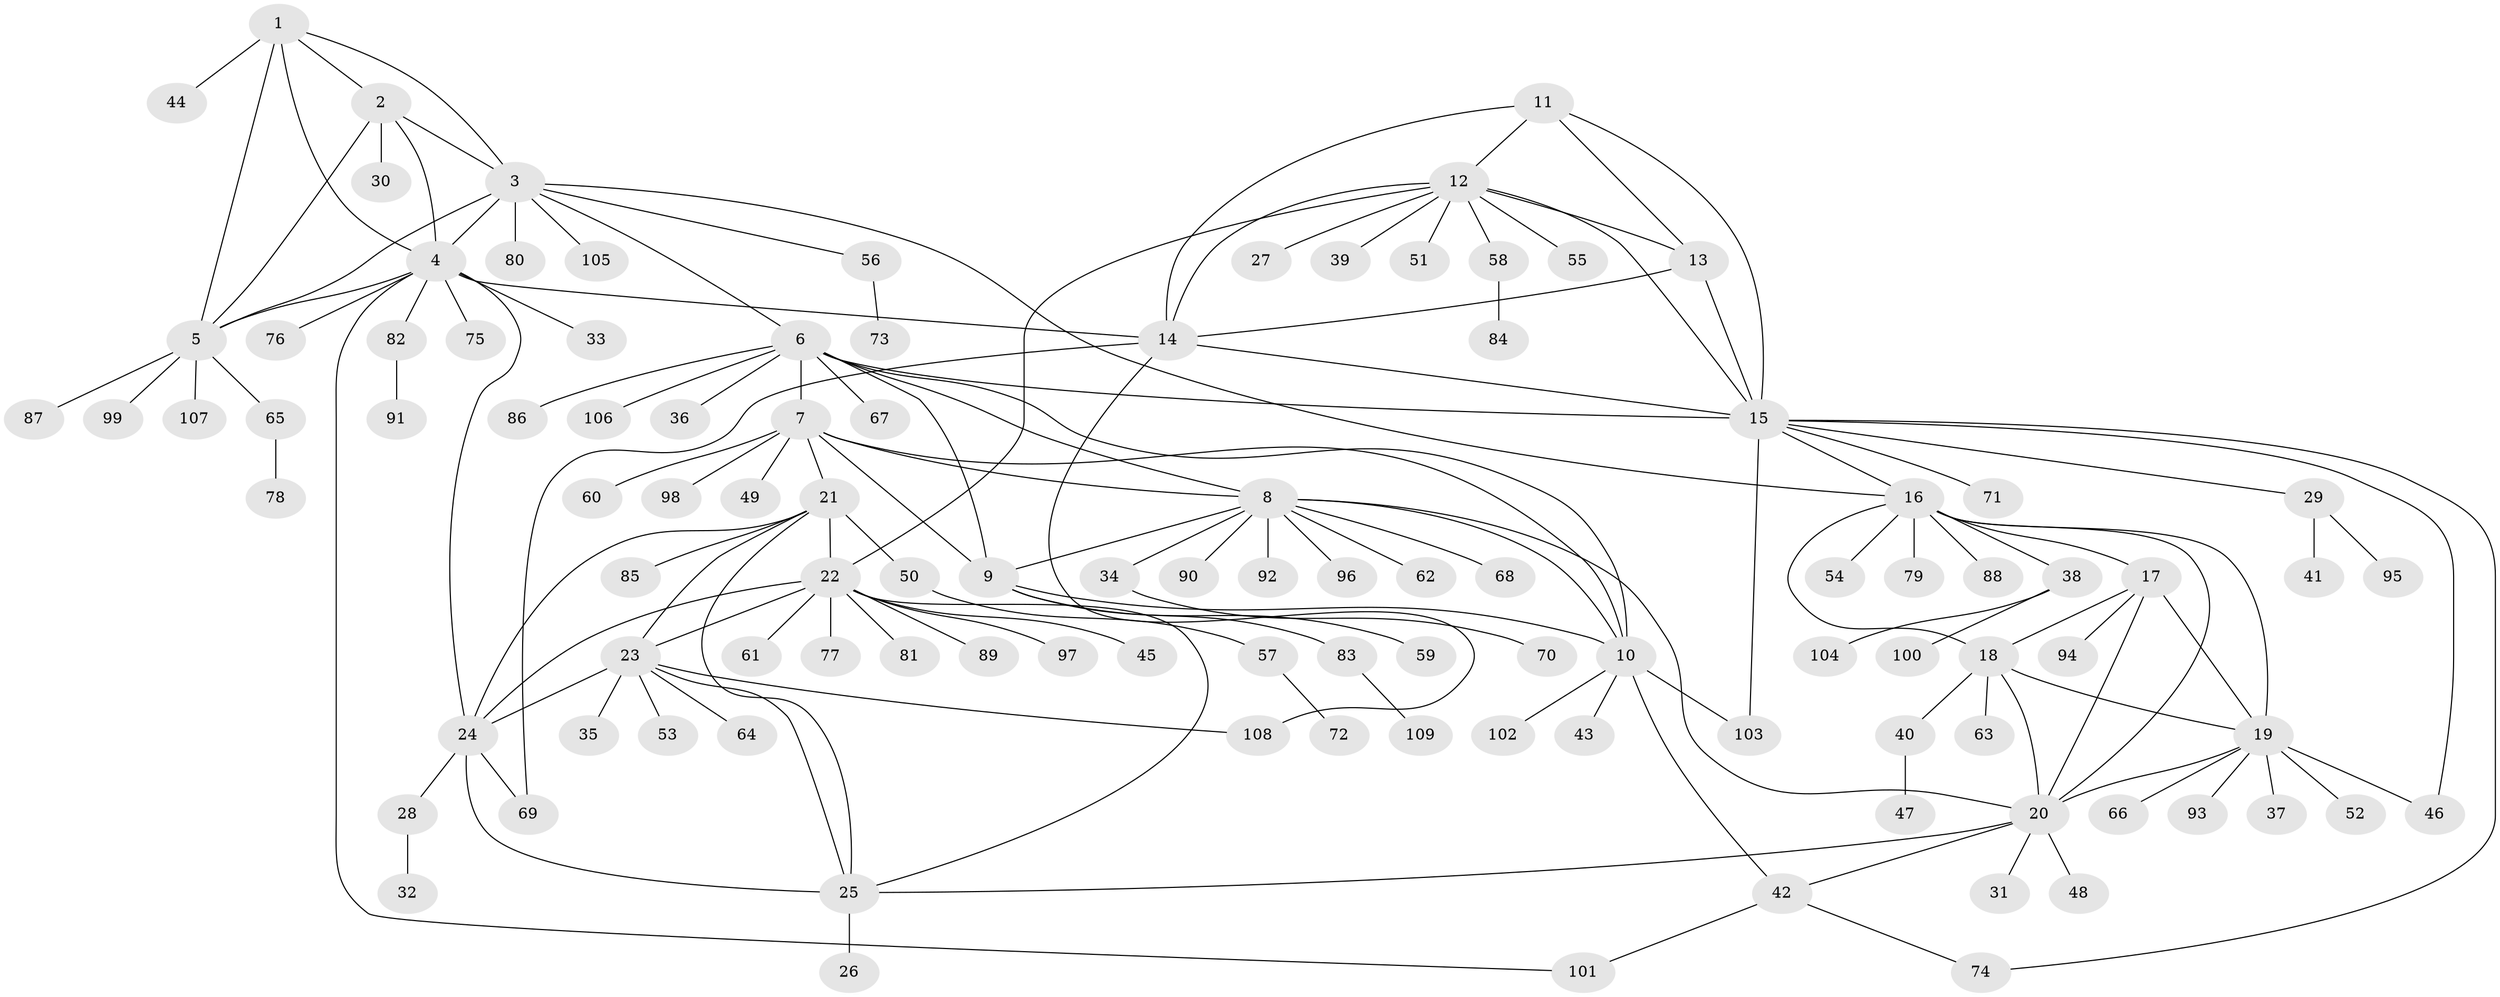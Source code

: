 // Generated by graph-tools (version 1.1) at 2025/16/03/09/25 04:16:11]
// undirected, 109 vertices, 151 edges
graph export_dot {
graph [start="1"]
  node [color=gray90,style=filled];
  1;
  2;
  3;
  4;
  5;
  6;
  7;
  8;
  9;
  10;
  11;
  12;
  13;
  14;
  15;
  16;
  17;
  18;
  19;
  20;
  21;
  22;
  23;
  24;
  25;
  26;
  27;
  28;
  29;
  30;
  31;
  32;
  33;
  34;
  35;
  36;
  37;
  38;
  39;
  40;
  41;
  42;
  43;
  44;
  45;
  46;
  47;
  48;
  49;
  50;
  51;
  52;
  53;
  54;
  55;
  56;
  57;
  58;
  59;
  60;
  61;
  62;
  63;
  64;
  65;
  66;
  67;
  68;
  69;
  70;
  71;
  72;
  73;
  74;
  75;
  76;
  77;
  78;
  79;
  80;
  81;
  82;
  83;
  84;
  85;
  86;
  87;
  88;
  89;
  90;
  91;
  92;
  93;
  94;
  95;
  96;
  97;
  98;
  99;
  100;
  101;
  102;
  103;
  104;
  105;
  106;
  107;
  108;
  109;
  1 -- 2;
  1 -- 3;
  1 -- 4;
  1 -- 5;
  1 -- 44;
  2 -- 3;
  2 -- 4;
  2 -- 5;
  2 -- 30;
  3 -- 4;
  3 -- 5;
  3 -- 6;
  3 -- 16;
  3 -- 56;
  3 -- 80;
  3 -- 105;
  4 -- 5;
  4 -- 14;
  4 -- 24;
  4 -- 33;
  4 -- 75;
  4 -- 76;
  4 -- 82;
  4 -- 101;
  5 -- 65;
  5 -- 87;
  5 -- 99;
  5 -- 107;
  6 -- 7;
  6 -- 8;
  6 -- 9;
  6 -- 10;
  6 -- 15;
  6 -- 36;
  6 -- 67;
  6 -- 86;
  6 -- 106;
  7 -- 8;
  7 -- 9;
  7 -- 10;
  7 -- 21;
  7 -- 49;
  7 -- 60;
  7 -- 98;
  8 -- 9;
  8 -- 10;
  8 -- 20;
  8 -- 34;
  8 -- 62;
  8 -- 68;
  8 -- 90;
  8 -- 92;
  8 -- 96;
  9 -- 10;
  9 -- 59;
  9 -- 83;
  10 -- 42;
  10 -- 43;
  10 -- 102;
  10 -- 103;
  11 -- 12;
  11 -- 13;
  11 -- 14;
  11 -- 15;
  12 -- 13;
  12 -- 14;
  12 -- 15;
  12 -- 22;
  12 -- 27;
  12 -- 39;
  12 -- 51;
  12 -- 55;
  12 -- 58;
  13 -- 14;
  13 -- 15;
  14 -- 15;
  14 -- 69;
  14 -- 108;
  15 -- 16;
  15 -- 29;
  15 -- 46;
  15 -- 71;
  15 -- 74;
  15 -- 103;
  16 -- 17;
  16 -- 18;
  16 -- 19;
  16 -- 20;
  16 -- 38;
  16 -- 54;
  16 -- 79;
  16 -- 88;
  17 -- 18;
  17 -- 19;
  17 -- 20;
  17 -- 94;
  18 -- 19;
  18 -- 20;
  18 -- 40;
  18 -- 63;
  19 -- 20;
  19 -- 37;
  19 -- 46;
  19 -- 52;
  19 -- 66;
  19 -- 93;
  20 -- 25;
  20 -- 31;
  20 -- 42;
  20 -- 48;
  21 -- 22;
  21 -- 23;
  21 -- 24;
  21 -- 25;
  21 -- 50;
  21 -- 85;
  22 -- 23;
  22 -- 24;
  22 -- 25;
  22 -- 45;
  22 -- 61;
  22 -- 77;
  22 -- 81;
  22 -- 89;
  22 -- 97;
  23 -- 24;
  23 -- 25;
  23 -- 35;
  23 -- 53;
  23 -- 64;
  23 -- 108;
  24 -- 25;
  24 -- 28;
  24 -- 69;
  25 -- 26;
  28 -- 32;
  29 -- 41;
  29 -- 95;
  34 -- 70;
  38 -- 100;
  38 -- 104;
  40 -- 47;
  42 -- 74;
  42 -- 101;
  50 -- 57;
  56 -- 73;
  57 -- 72;
  58 -- 84;
  65 -- 78;
  82 -- 91;
  83 -- 109;
}
